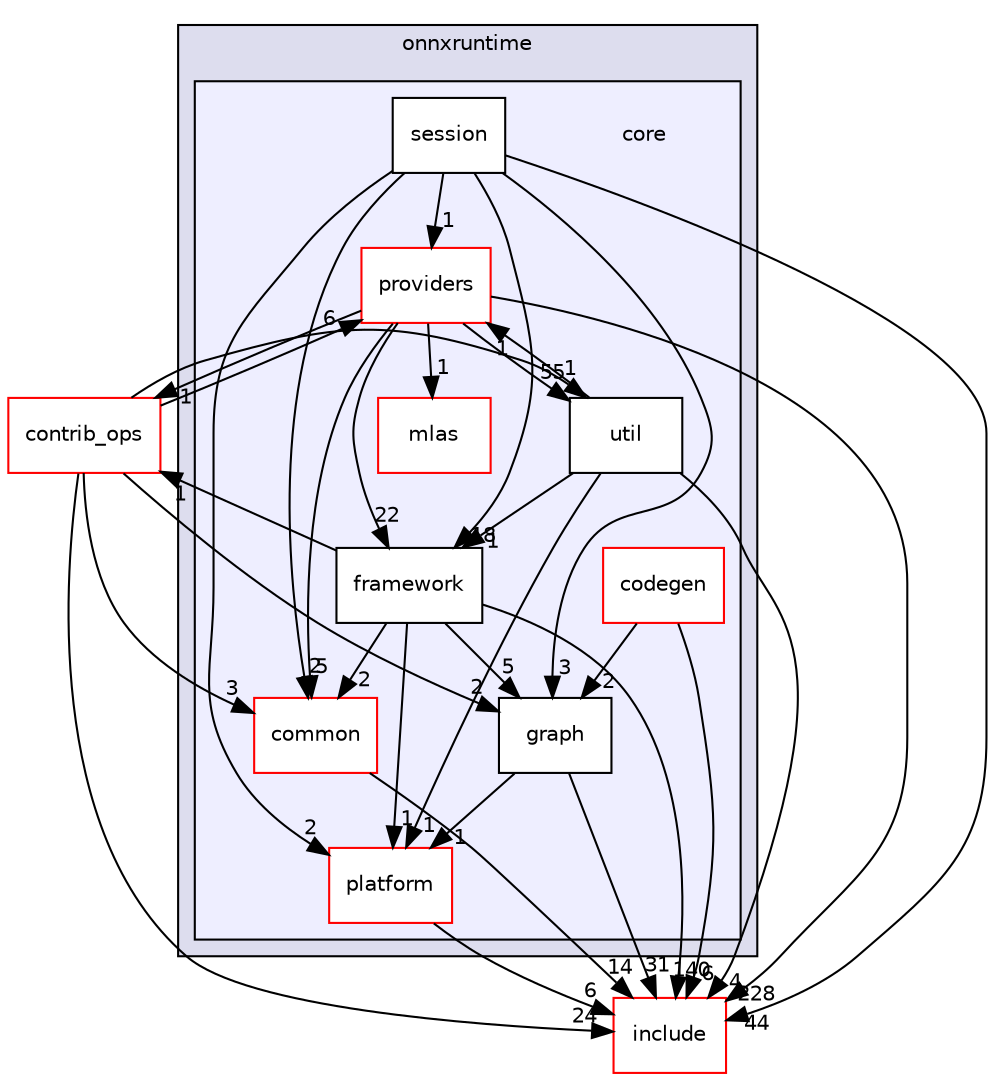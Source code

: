 digraph "onnxruntime/onnxruntime/core" {
  compound=true
  node [ fontsize="10", fontname="Helvetica"];
  edge [ labelfontsize="10", labelfontname="Helvetica"];
  subgraph clusterdir_975c6b7dfd8e9a3052170d7139ee98b5 {
    graph [ bgcolor="#ddddee", pencolor="black", label="onnxruntime" fontname="Helvetica", fontsize="10", URL="dir_975c6b7dfd8e9a3052170d7139ee98b5.html"]
  subgraph clusterdir_d53f99a49d07d97f83b643cb8d6238c5 {
    graph [ bgcolor="#eeeeff", pencolor="black", label="" URL="dir_d53f99a49d07d97f83b643cb8d6238c5.html"];
    dir_d53f99a49d07d97f83b643cb8d6238c5 [shape=plaintext label="core"];
    dir_9152529c34c619e2d001a39c823a5a99 [shape=box label="codegen" color="red" fillcolor="white" style="filled" URL="dir_9152529c34c619e2d001a39c823a5a99.html"];
    dir_f076573d92a781e267d0abe091aa4112 [shape=box label="common" color="red" fillcolor="white" style="filled" URL="dir_f076573d92a781e267d0abe091aa4112.html"];
    dir_1b4a698a764d4f86e6ae1764e7f37a99 [shape=box label="framework" color="black" fillcolor="white" style="filled" URL="dir_1b4a698a764d4f86e6ae1764e7f37a99.html"];
    dir_fd1c4d3ff44b7bc5cd78669a34dd8be3 [shape=box label="graph" color="black" fillcolor="white" style="filled" URL="dir_fd1c4d3ff44b7bc5cd78669a34dd8be3.html"];
    dir_c692e7698349af98e58e51689afebfd9 [shape=box label="mlas" color="red" fillcolor="white" style="filled" URL="dir_c692e7698349af98e58e51689afebfd9.html"];
    dir_ea1fec5adcbc89be8516c79ccb696972 [shape=box label="platform" color="red" fillcolor="white" style="filled" URL="dir_ea1fec5adcbc89be8516c79ccb696972.html"];
    dir_56f632a99c2e8c2266dce49f04e40288 [shape=box label="providers" color="red" fillcolor="white" style="filled" URL="dir_56f632a99c2e8c2266dce49f04e40288.html"];
    dir_86a205a9a01d9f100ad0f2232d135d34 [shape=box label="session" color="black" fillcolor="white" style="filled" URL="dir_86a205a9a01d9f100ad0f2232d135d34.html"];
    dir_5d2c02da9f4b6260dad551789979fe21 [shape=box label="util" color="black" fillcolor="white" style="filled" URL="dir_5d2c02da9f4b6260dad551789979fe21.html"];
  }
  }
  dir_b0e260475469d22a385dab7be7bad580 [shape=box label="contrib_ops" fillcolor="white" style="filled" color="red" URL="dir_b0e260475469d22a385dab7be7bad580.html"];
  dir_f44f875884e6b767c5658db22ccaab42 [shape=box label="include" fillcolor="white" style="filled" color="red" URL="dir_f44f875884e6b767c5658db22ccaab42.html"];
  dir_b0e260475469d22a385dab7be7bad580->dir_56f632a99c2e8c2266dce49f04e40288 [headlabel="6", labeldistance=1.5 headhref="dir_000019_000010.html"];
  dir_b0e260475469d22a385dab7be7bad580->dir_f076573d92a781e267d0abe091aa4112 [headlabel="3", labeldistance=1.5 headhref="dir_000019_000024.html"];
  dir_b0e260475469d22a385dab7be7bad580->dir_f44f875884e6b767c5658db22ccaab42 [headlabel="24", labeldistance=1.5 headhref="dir_000019_000004.html"];
  dir_b0e260475469d22a385dab7be7bad580->dir_fd1c4d3ff44b7bc5cd78669a34dd8be3 [headlabel="2", labeldistance=1.5 headhref="dir_000019_000030.html"];
  dir_b0e260475469d22a385dab7be7bad580->dir_5d2c02da9f4b6260dad551789979fe21 [headlabel="1", labeldistance=1.5 headhref="dir_000019_000061.html"];
  dir_56f632a99c2e8c2266dce49f04e40288->dir_c692e7698349af98e58e51689afebfd9 [headlabel="1", labeldistance=1.5 headhref="dir_000010_000031.html"];
  dir_56f632a99c2e8c2266dce49f04e40288->dir_b0e260475469d22a385dab7be7bad580 [headlabel="1", labeldistance=1.5 headhref="dir_000010_000019.html"];
  dir_56f632a99c2e8c2266dce49f04e40288->dir_1b4a698a764d4f86e6ae1764e7f37a99 [headlabel="22", labeldistance=1.5 headhref="dir_000010_000027.html"];
  dir_56f632a99c2e8c2266dce49f04e40288->dir_f076573d92a781e267d0abe091aa4112 [headlabel="5", labeldistance=1.5 headhref="dir_000010_000024.html"];
  dir_56f632a99c2e8c2266dce49f04e40288->dir_f44f875884e6b767c5658db22ccaab42 [headlabel="228", labeldistance=1.5 headhref="dir_000010_000004.html"];
  dir_56f632a99c2e8c2266dce49f04e40288->dir_5d2c02da9f4b6260dad551789979fe21 [headlabel="55", labeldistance=1.5 headhref="dir_000010_000061.html"];
  dir_1b4a698a764d4f86e6ae1764e7f37a99->dir_b0e260475469d22a385dab7be7bad580 [headlabel="1", labeldistance=1.5 headhref="dir_000027_000019.html"];
  dir_1b4a698a764d4f86e6ae1764e7f37a99->dir_f076573d92a781e267d0abe091aa4112 [headlabel="2", labeldistance=1.5 headhref="dir_000027_000024.html"];
  dir_1b4a698a764d4f86e6ae1764e7f37a99->dir_f44f875884e6b767c5658db22ccaab42 [headlabel="140", labeldistance=1.5 headhref="dir_000027_000004.html"];
  dir_1b4a698a764d4f86e6ae1764e7f37a99->dir_ea1fec5adcbc89be8516c79ccb696972 [headlabel="1", labeldistance=1.5 headhref="dir_000027_000037.html"];
  dir_1b4a698a764d4f86e6ae1764e7f37a99->dir_fd1c4d3ff44b7bc5cd78669a34dd8be3 [headlabel="5", labeldistance=1.5 headhref="dir_000027_000030.html"];
  dir_86a205a9a01d9f100ad0f2232d135d34->dir_56f632a99c2e8c2266dce49f04e40288 [headlabel="1", labeldistance=1.5 headhref="dir_000060_000010.html"];
  dir_86a205a9a01d9f100ad0f2232d135d34->dir_1b4a698a764d4f86e6ae1764e7f37a99 [headlabel="18", labeldistance=1.5 headhref="dir_000060_000027.html"];
  dir_86a205a9a01d9f100ad0f2232d135d34->dir_f076573d92a781e267d0abe091aa4112 [headlabel="2", labeldistance=1.5 headhref="dir_000060_000024.html"];
  dir_86a205a9a01d9f100ad0f2232d135d34->dir_f44f875884e6b767c5658db22ccaab42 [headlabel="44", labeldistance=1.5 headhref="dir_000060_000004.html"];
  dir_86a205a9a01d9f100ad0f2232d135d34->dir_ea1fec5adcbc89be8516c79ccb696972 [headlabel="2", labeldistance=1.5 headhref="dir_000060_000037.html"];
  dir_86a205a9a01d9f100ad0f2232d135d34->dir_fd1c4d3ff44b7bc5cd78669a34dd8be3 [headlabel="3", labeldistance=1.5 headhref="dir_000060_000030.html"];
  dir_f076573d92a781e267d0abe091aa4112->dir_f44f875884e6b767c5658db22ccaab42 [headlabel="14", labeldistance=1.5 headhref="dir_000024_000004.html"];
  dir_ea1fec5adcbc89be8516c79ccb696972->dir_f44f875884e6b767c5658db22ccaab42 [headlabel="6", labeldistance=1.5 headhref="dir_000037_000004.html"];
  dir_fd1c4d3ff44b7bc5cd78669a34dd8be3->dir_f44f875884e6b767c5658db22ccaab42 [headlabel="31", labeldistance=1.5 headhref="dir_000030_000004.html"];
  dir_fd1c4d3ff44b7bc5cd78669a34dd8be3->dir_ea1fec5adcbc89be8516c79ccb696972 [headlabel="1", labeldistance=1.5 headhref="dir_000030_000037.html"];
  dir_9152529c34c619e2d001a39c823a5a99->dir_f44f875884e6b767c5658db22ccaab42 [headlabel="6", labeldistance=1.5 headhref="dir_000022_000004.html"];
  dir_9152529c34c619e2d001a39c823a5a99->dir_fd1c4d3ff44b7bc5cd78669a34dd8be3 [headlabel="2", labeldistance=1.5 headhref="dir_000022_000030.html"];
  dir_5d2c02da9f4b6260dad551789979fe21->dir_56f632a99c2e8c2266dce49f04e40288 [headlabel="1", labeldistance=1.5 headhref="dir_000061_000010.html"];
  dir_5d2c02da9f4b6260dad551789979fe21->dir_1b4a698a764d4f86e6ae1764e7f37a99 [headlabel="1", labeldistance=1.5 headhref="dir_000061_000027.html"];
  dir_5d2c02da9f4b6260dad551789979fe21->dir_f44f875884e6b767c5658db22ccaab42 [headlabel="4", labeldistance=1.5 headhref="dir_000061_000004.html"];
  dir_5d2c02da9f4b6260dad551789979fe21->dir_ea1fec5adcbc89be8516c79ccb696972 [headlabel="1", labeldistance=1.5 headhref="dir_000061_000037.html"];
}
